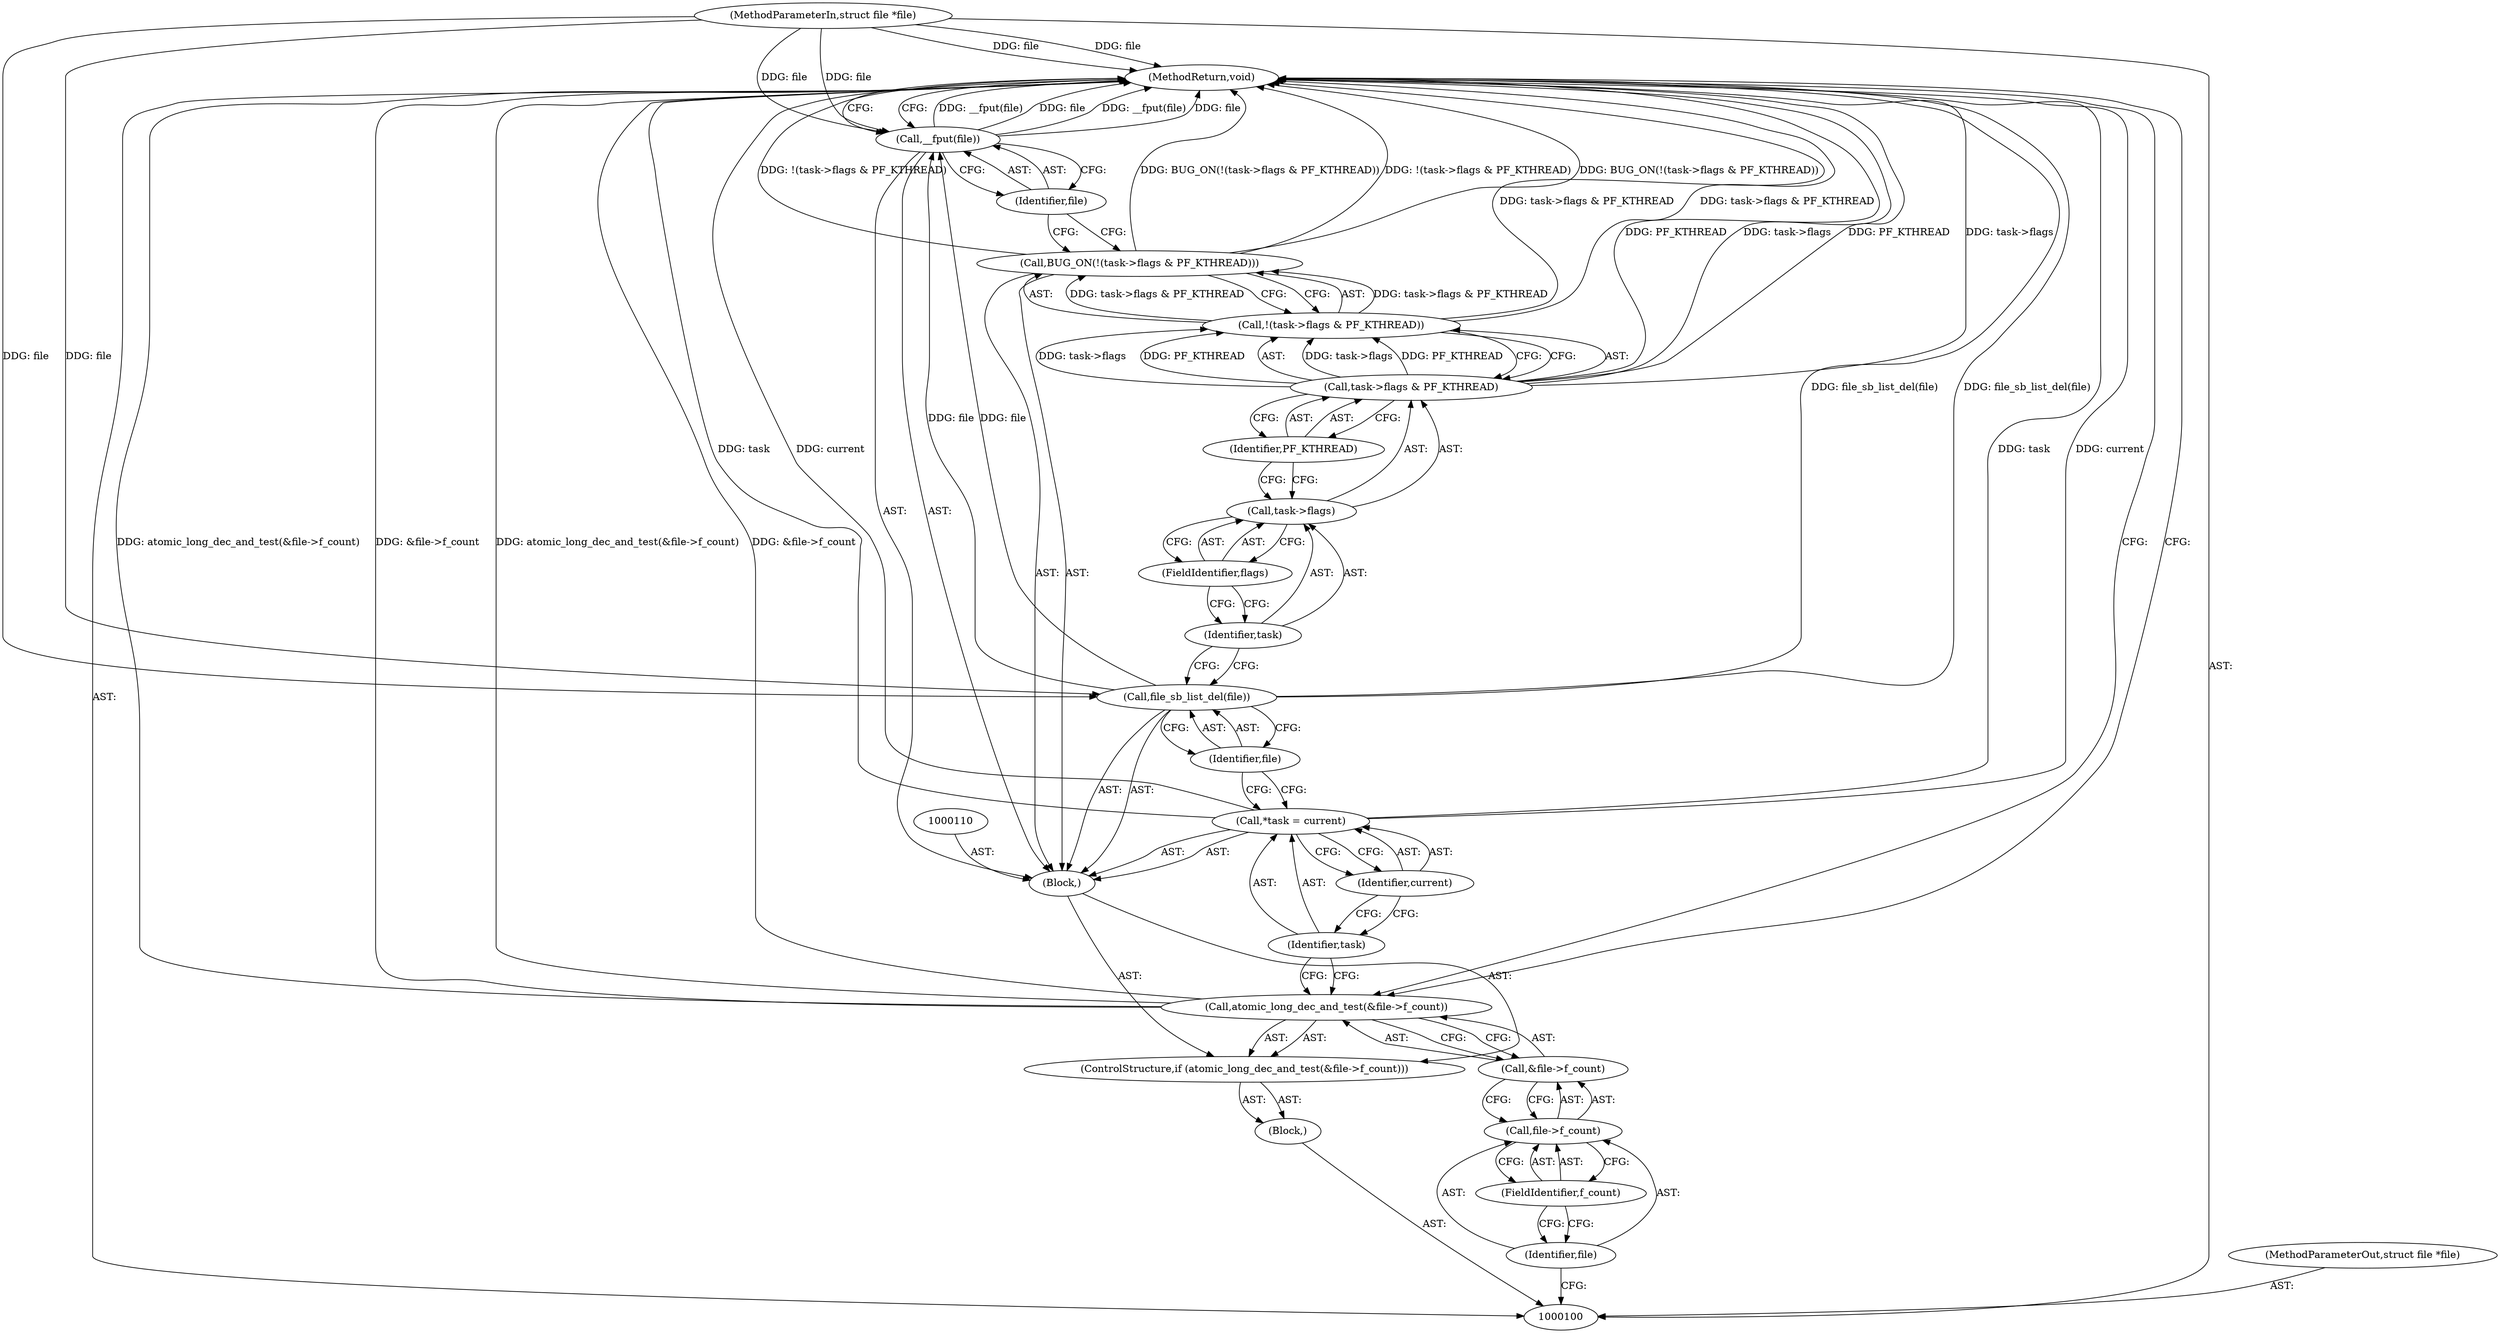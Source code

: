 digraph "1_linux_eee5cc2702929fd41cce28058dc6d6717f723f87_0" {
"1000125" [label="(MethodReturn,void)"];
"1000101" [label="(MethodParameterIn,struct file *file)"];
"1000170" [label="(MethodParameterOut,struct file *file)"];
"1000102" [label="(Block,)"];
"1000103" [label="(ControlStructure,if (atomic_long_dec_and_test(&file->f_count)))"];
"1000105" [label="(Call,&file->f_count)"];
"1000106" [label="(Call,file->f_count)"];
"1000107" [label="(Identifier,file)"];
"1000108" [label="(FieldIdentifier,f_count)"];
"1000104" [label="(Call,atomic_long_dec_and_test(&file->f_count))"];
"1000111" [label="(Call,*task = current)"];
"1000112" [label="(Identifier,task)"];
"1000109" [label="(Block,)"];
"1000113" [label="(Identifier,current)"];
"1000115" [label="(Identifier,file)"];
"1000114" [label="(Call,file_sb_list_del(file))"];
"1000117" [label="(Call,!(task->flags & PF_KTHREAD))"];
"1000118" [label="(Call,task->flags & PF_KTHREAD)"];
"1000119" [label="(Call,task->flags)"];
"1000120" [label="(Identifier,task)"];
"1000121" [label="(FieldIdentifier,flags)"];
"1000122" [label="(Identifier,PF_KTHREAD)"];
"1000116" [label="(Call,BUG_ON(!(task->flags & PF_KTHREAD)))"];
"1000124" [label="(Identifier,file)"];
"1000123" [label="(Call,__fput(file))"];
"1000125" -> "1000100"  [label="AST: "];
"1000125" -> "1000123"  [label="CFG: "];
"1000125" -> "1000104"  [label="CFG: "];
"1000116" -> "1000125"  [label="DDG: !(task->flags & PF_KTHREAD)"];
"1000116" -> "1000125"  [label="DDG: BUG_ON(!(task->flags & PF_KTHREAD))"];
"1000104" -> "1000125"  [label="DDG: atomic_long_dec_and_test(&file->f_count)"];
"1000104" -> "1000125"  [label="DDG: &file->f_count"];
"1000114" -> "1000125"  [label="DDG: file_sb_list_del(file)"];
"1000123" -> "1000125"  [label="DDG: __fput(file)"];
"1000123" -> "1000125"  [label="DDG: file"];
"1000117" -> "1000125"  [label="DDG: task->flags & PF_KTHREAD"];
"1000111" -> "1000125"  [label="DDG: task"];
"1000111" -> "1000125"  [label="DDG: current"];
"1000118" -> "1000125"  [label="DDG: PF_KTHREAD"];
"1000118" -> "1000125"  [label="DDG: task->flags"];
"1000101" -> "1000125"  [label="DDG: file"];
"1000101" -> "1000100"  [label="AST: "];
"1000101" -> "1000125"  [label="DDG: file"];
"1000101" -> "1000114"  [label="DDG: file"];
"1000101" -> "1000123"  [label="DDG: file"];
"1000170" -> "1000100"  [label="AST: "];
"1000102" -> "1000100"  [label="AST: "];
"1000103" -> "1000102"  [label="AST: "];
"1000103" -> "1000102"  [label="AST: "];
"1000104" -> "1000103"  [label="AST: "];
"1000109" -> "1000103"  [label="AST: "];
"1000105" -> "1000104"  [label="AST: "];
"1000105" -> "1000106"  [label="CFG: "];
"1000106" -> "1000105"  [label="AST: "];
"1000104" -> "1000105"  [label="CFG: "];
"1000106" -> "1000105"  [label="AST: "];
"1000106" -> "1000108"  [label="CFG: "];
"1000107" -> "1000106"  [label="AST: "];
"1000108" -> "1000106"  [label="AST: "];
"1000105" -> "1000106"  [label="CFG: "];
"1000107" -> "1000106"  [label="AST: "];
"1000107" -> "1000100"  [label="CFG: "];
"1000108" -> "1000107"  [label="CFG: "];
"1000108" -> "1000106"  [label="AST: "];
"1000108" -> "1000107"  [label="CFG: "];
"1000106" -> "1000108"  [label="CFG: "];
"1000104" -> "1000103"  [label="AST: "];
"1000104" -> "1000105"  [label="CFG: "];
"1000105" -> "1000104"  [label="AST: "];
"1000112" -> "1000104"  [label="CFG: "];
"1000125" -> "1000104"  [label="CFG: "];
"1000104" -> "1000125"  [label="DDG: atomic_long_dec_and_test(&file->f_count)"];
"1000104" -> "1000125"  [label="DDG: &file->f_count"];
"1000111" -> "1000109"  [label="AST: "];
"1000111" -> "1000113"  [label="CFG: "];
"1000112" -> "1000111"  [label="AST: "];
"1000113" -> "1000111"  [label="AST: "];
"1000115" -> "1000111"  [label="CFG: "];
"1000111" -> "1000125"  [label="DDG: task"];
"1000111" -> "1000125"  [label="DDG: current"];
"1000112" -> "1000111"  [label="AST: "];
"1000112" -> "1000104"  [label="CFG: "];
"1000113" -> "1000112"  [label="CFG: "];
"1000109" -> "1000103"  [label="AST: "];
"1000110" -> "1000109"  [label="AST: "];
"1000111" -> "1000109"  [label="AST: "];
"1000114" -> "1000109"  [label="AST: "];
"1000116" -> "1000109"  [label="AST: "];
"1000123" -> "1000109"  [label="AST: "];
"1000113" -> "1000111"  [label="AST: "];
"1000113" -> "1000112"  [label="CFG: "];
"1000111" -> "1000113"  [label="CFG: "];
"1000115" -> "1000114"  [label="AST: "];
"1000115" -> "1000111"  [label="CFG: "];
"1000114" -> "1000115"  [label="CFG: "];
"1000114" -> "1000109"  [label="AST: "];
"1000114" -> "1000115"  [label="CFG: "];
"1000115" -> "1000114"  [label="AST: "];
"1000120" -> "1000114"  [label="CFG: "];
"1000114" -> "1000125"  [label="DDG: file_sb_list_del(file)"];
"1000101" -> "1000114"  [label="DDG: file"];
"1000114" -> "1000123"  [label="DDG: file"];
"1000117" -> "1000116"  [label="AST: "];
"1000117" -> "1000118"  [label="CFG: "];
"1000118" -> "1000117"  [label="AST: "];
"1000116" -> "1000117"  [label="CFG: "];
"1000117" -> "1000125"  [label="DDG: task->flags & PF_KTHREAD"];
"1000117" -> "1000116"  [label="DDG: task->flags & PF_KTHREAD"];
"1000118" -> "1000117"  [label="DDG: task->flags"];
"1000118" -> "1000117"  [label="DDG: PF_KTHREAD"];
"1000118" -> "1000117"  [label="AST: "];
"1000118" -> "1000122"  [label="CFG: "];
"1000119" -> "1000118"  [label="AST: "];
"1000122" -> "1000118"  [label="AST: "];
"1000117" -> "1000118"  [label="CFG: "];
"1000118" -> "1000125"  [label="DDG: PF_KTHREAD"];
"1000118" -> "1000125"  [label="DDG: task->flags"];
"1000118" -> "1000117"  [label="DDG: task->flags"];
"1000118" -> "1000117"  [label="DDG: PF_KTHREAD"];
"1000119" -> "1000118"  [label="AST: "];
"1000119" -> "1000121"  [label="CFG: "];
"1000120" -> "1000119"  [label="AST: "];
"1000121" -> "1000119"  [label="AST: "];
"1000122" -> "1000119"  [label="CFG: "];
"1000120" -> "1000119"  [label="AST: "];
"1000120" -> "1000114"  [label="CFG: "];
"1000121" -> "1000120"  [label="CFG: "];
"1000121" -> "1000119"  [label="AST: "];
"1000121" -> "1000120"  [label="CFG: "];
"1000119" -> "1000121"  [label="CFG: "];
"1000122" -> "1000118"  [label="AST: "];
"1000122" -> "1000119"  [label="CFG: "];
"1000118" -> "1000122"  [label="CFG: "];
"1000116" -> "1000109"  [label="AST: "];
"1000116" -> "1000117"  [label="CFG: "];
"1000117" -> "1000116"  [label="AST: "];
"1000124" -> "1000116"  [label="CFG: "];
"1000116" -> "1000125"  [label="DDG: !(task->flags & PF_KTHREAD)"];
"1000116" -> "1000125"  [label="DDG: BUG_ON(!(task->flags & PF_KTHREAD))"];
"1000117" -> "1000116"  [label="DDG: task->flags & PF_KTHREAD"];
"1000124" -> "1000123"  [label="AST: "];
"1000124" -> "1000116"  [label="CFG: "];
"1000123" -> "1000124"  [label="CFG: "];
"1000123" -> "1000109"  [label="AST: "];
"1000123" -> "1000124"  [label="CFG: "];
"1000124" -> "1000123"  [label="AST: "];
"1000125" -> "1000123"  [label="CFG: "];
"1000123" -> "1000125"  [label="DDG: __fput(file)"];
"1000123" -> "1000125"  [label="DDG: file"];
"1000114" -> "1000123"  [label="DDG: file"];
"1000101" -> "1000123"  [label="DDG: file"];
}
